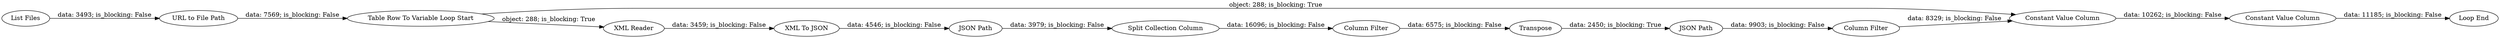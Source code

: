 digraph {
	"2790338212578164308_1" [label="List Files"]
	"2790338212578164308_26" [label="Constant Value Column"]
	"2790338212578164308_19" [label="Split Collection Column"]
	"2790338212578164308_23" [label="Column Filter"]
	"2790338212578164308_6" [label="Loop End"]
	"2790338212578164308_25" [label="Column Filter"]
	"2790338212578164308_2" [label="Table Row To Variable Loop Start"]
	"2790338212578164308_22" [label="JSON Path"]
	"2790338212578164308_18" [label="JSON Path"]
	"2790338212578164308_24" [label=Transpose]
	"2790338212578164308_13" [label="Constant Value Column"]
	"2790338212578164308_3" [label="XML Reader"]
	"2790338212578164308_12" [label="URL to File Path"]
	"2790338212578164308_17" [label="XML To JSON"]
	"2790338212578164308_22" -> "2790338212578164308_25" [label="data: 9903; is_blocking: False"]
	"2790338212578164308_19" -> "2790338212578164308_23" [label="data: 16096; is_blocking: False"]
	"2790338212578164308_17" -> "2790338212578164308_18" [label="data: 4546; is_blocking: False"]
	"2790338212578164308_24" -> "2790338212578164308_22" [label="data: 2450; is_blocking: True"]
	"2790338212578164308_3" -> "2790338212578164308_17" [label="data: 3459; is_blocking: False"]
	"2790338212578164308_18" -> "2790338212578164308_19" [label="data: 3979; is_blocking: False"]
	"2790338212578164308_23" -> "2790338212578164308_24" [label="data: 6575; is_blocking: False"]
	"2790338212578164308_12" -> "2790338212578164308_2" [label="data: 7569; is_blocking: False"]
	"2790338212578164308_25" -> "2790338212578164308_13" [label="data: 8329; is_blocking: False"]
	"2790338212578164308_2" -> "2790338212578164308_3" [label="object: 288; is_blocking: True"]
	"2790338212578164308_2" -> "2790338212578164308_13" [label="object: 288; is_blocking: True"]
	"2790338212578164308_13" -> "2790338212578164308_26" [label="data: 10262; is_blocking: False"]
	"2790338212578164308_26" -> "2790338212578164308_6" [label="data: 11185; is_blocking: False"]
	"2790338212578164308_1" -> "2790338212578164308_12" [label="data: 3493; is_blocking: False"]
	rankdir=LR
}
